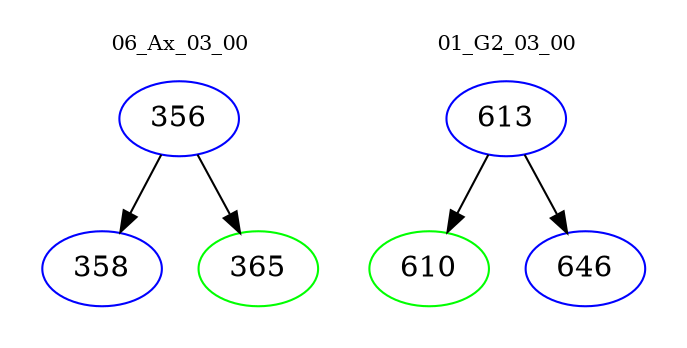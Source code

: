 digraph{
subgraph cluster_0 {
color = white
label = "06_Ax_03_00";
fontsize=10;
T0_356 [label="356", color="blue"]
T0_356 -> T0_358 [color="black"]
T0_358 [label="358", color="blue"]
T0_356 -> T0_365 [color="black"]
T0_365 [label="365", color="green"]
}
subgraph cluster_1 {
color = white
label = "01_G2_03_00";
fontsize=10;
T1_613 [label="613", color="blue"]
T1_613 -> T1_610 [color="black"]
T1_610 [label="610", color="green"]
T1_613 -> T1_646 [color="black"]
T1_646 [label="646", color="blue"]
}
}
